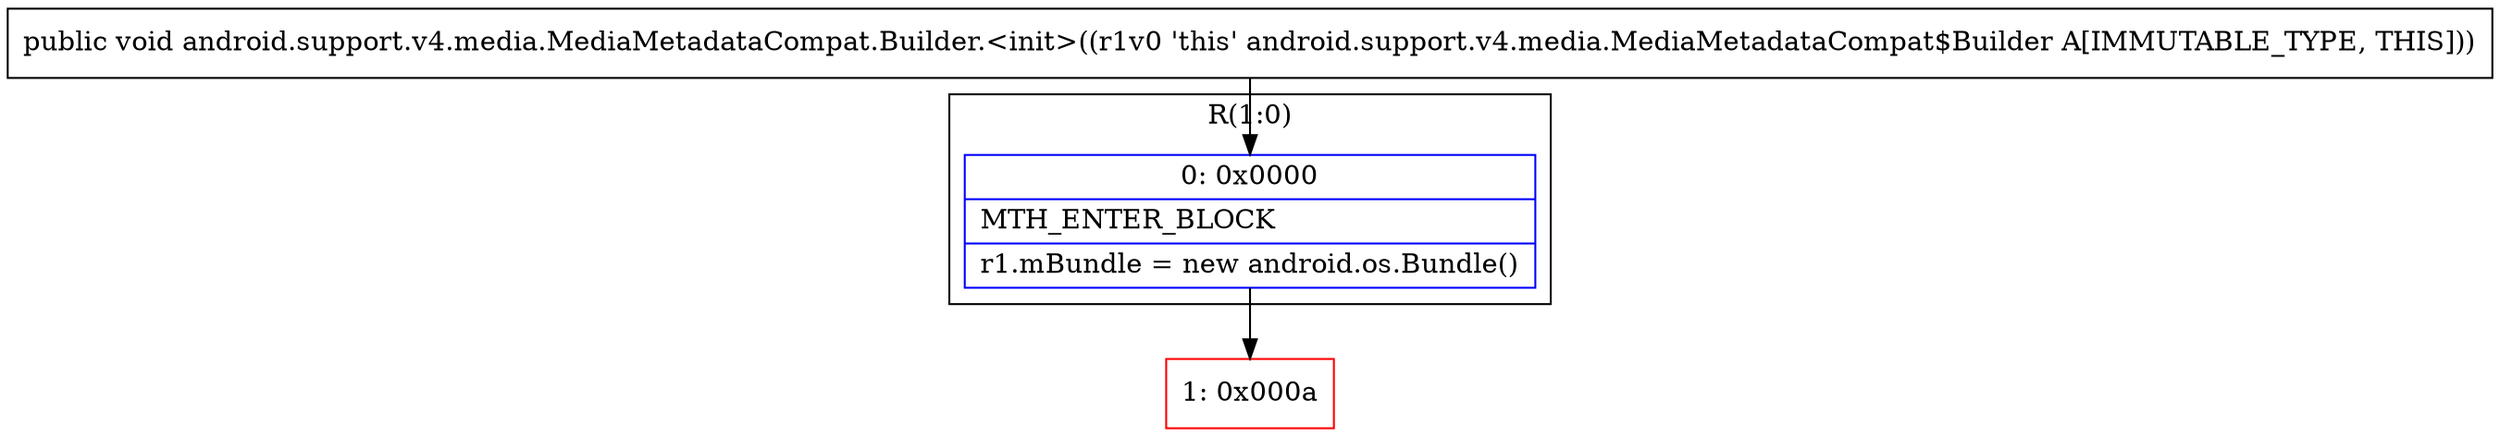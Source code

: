 digraph "CFG forandroid.support.v4.media.MediaMetadataCompat.Builder.\<init\>()V" {
subgraph cluster_Region_1219436161 {
label = "R(1:0)";
node [shape=record,color=blue];
Node_0 [shape=record,label="{0\:\ 0x0000|MTH_ENTER_BLOCK\l|r1.mBundle = new android.os.Bundle()\l}"];
}
Node_1 [shape=record,color=red,label="{1\:\ 0x000a}"];
MethodNode[shape=record,label="{public void android.support.v4.media.MediaMetadataCompat.Builder.\<init\>((r1v0 'this' android.support.v4.media.MediaMetadataCompat$Builder A[IMMUTABLE_TYPE, THIS])) }"];
MethodNode -> Node_0;
Node_0 -> Node_1;
}

